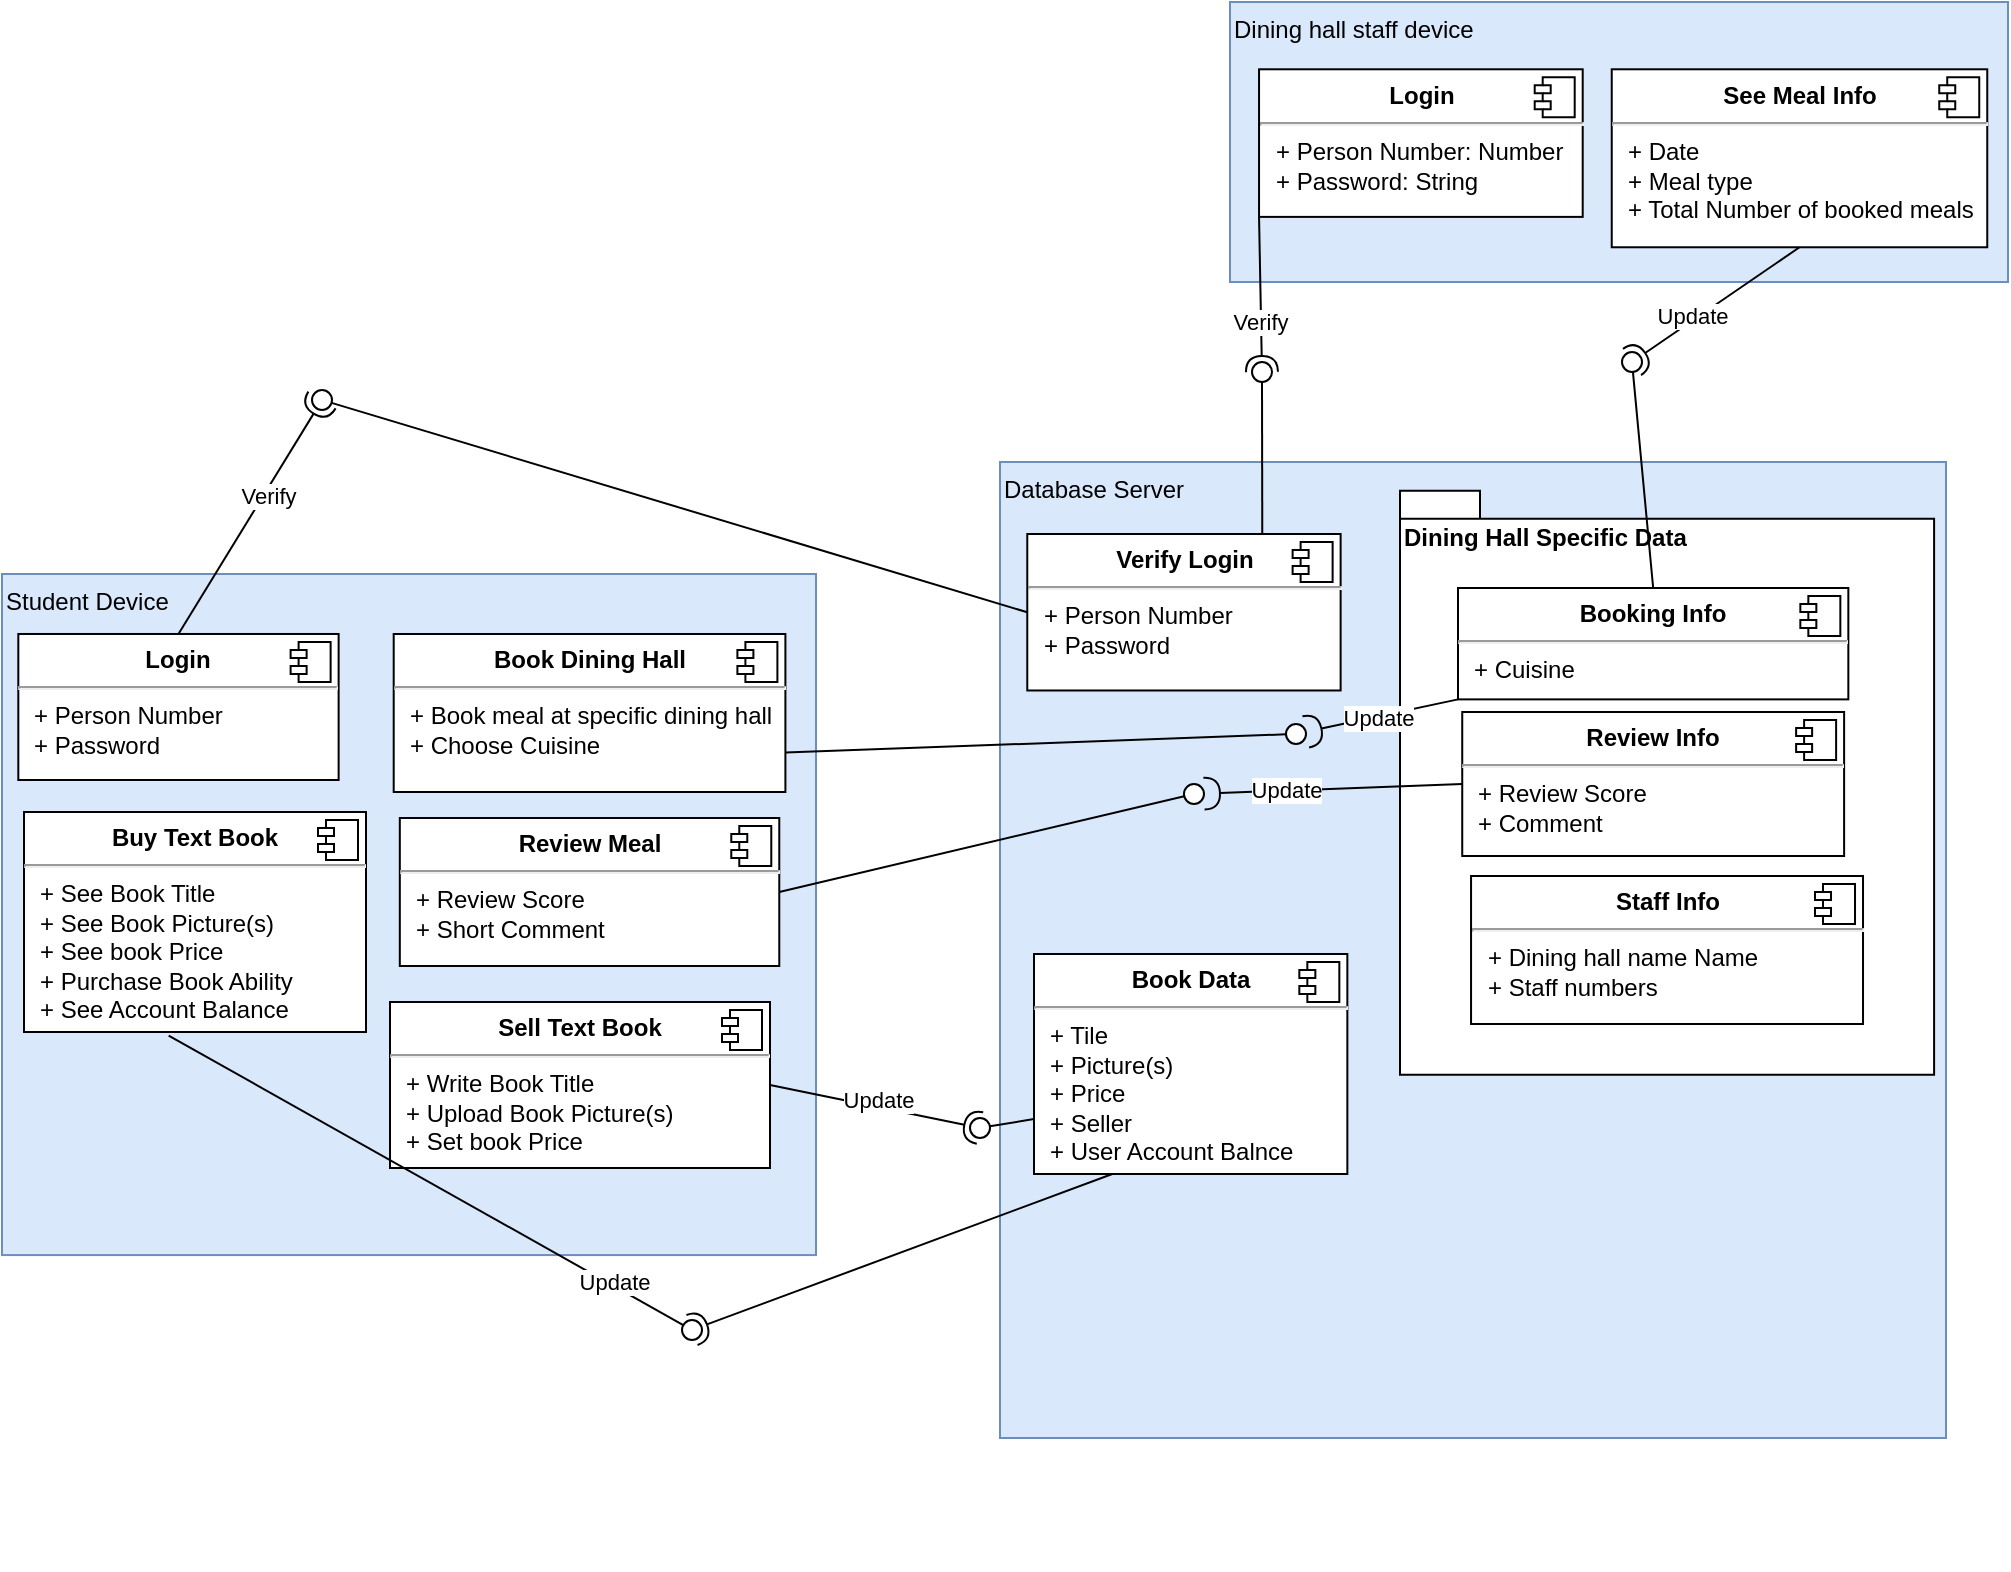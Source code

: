 <mxfile version="13.7.5" type="device"><diagram name="Page-1" id="5f0bae14-7c28-e335-631c-24af17079c00"><mxGraphModel dx="1678" dy="914" grid="0" gridSize="10" guides="1" tooltips="1" connect="1" arrows="1" fold="1" page="1" pageScale="1" pageWidth="1100" pageHeight="850" background="#FFFFFF" math="0" shadow="0"><root><mxCell id="0"/><mxCell id="1" parent="0"/><mxCell id="Oh-3adqw7K7T8iNf7OZb-41" value="" style="group" parent="1" vertex="1" connectable="0"><mxGeometry x="557" y="374" width="473" height="488" as="geometry"/></mxCell><mxCell id="Oh-3adqw7K7T8iNf7OZb-3" value="Database Server" style="rounded=0;whiteSpace=wrap;html=1;verticalAlign=top;align=left;container=1;fillColor=#dae8fc;strokeColor=#6c8ebf;" parent="Oh-3adqw7K7T8iNf7OZb-41" vertex="1"><mxGeometry x="-10" y="-66" width="473" height="488" as="geometry"/></mxCell><mxCell id="Oh-3adqw7K7T8iNf7OZb-18" value="&lt;p style=&quot;margin: 0px ; margin-top: 6px ; text-align: center&quot;&gt;&lt;b&gt;Verify Login&lt;/b&gt;&lt;/p&gt;&lt;hr&gt;&lt;p style=&quot;margin: 0px ; margin-left: 8px&quot;&gt;+ Person Number&lt;br&gt;+ Password&lt;/p&gt;" style="align=left;overflow=fill;html=1;dropTarget=0;" parent="Oh-3adqw7K7T8iNf7OZb-3" vertex="1"><mxGeometry x="13.64" y="36" width="156.67" height="78.24" as="geometry"/></mxCell><mxCell id="Oh-3adqw7K7T8iNf7OZb-19" value="" style="shape=component;jettyWidth=8;jettyHeight=4;" parent="Oh-3adqw7K7T8iNf7OZb-18" vertex="1"><mxGeometry x="1" width="20" height="20" relative="1" as="geometry"><mxPoint x="-24" y="4" as="offset"/></mxGeometry></mxCell><mxCell id="Oh-3adqw7K7T8iNf7OZb-38" value="Dining Hall Specific Data" style="shape=folder;fontStyle=1;spacingTop=10;tabWidth=40;tabHeight=14;tabPosition=left;html=1;align=left;verticalAlign=top;" parent="Oh-3adqw7K7T8iNf7OZb-3" vertex="1"><mxGeometry x="200" y="14.33" width="267.05" height="292.07" as="geometry"/></mxCell><mxCell id="Oh-3adqw7K7T8iNf7OZb-39" value="&lt;p style=&quot;margin: 0px ; margin-top: 6px ; text-align: center&quot;&gt;&lt;b&gt;Booking Info&lt;/b&gt;&lt;/p&gt;&lt;hr&gt;&lt;p style=&quot;margin: 0px ; margin-left: 8px&quot;&gt;+ Cuisine&amp;nbsp;&lt;/p&gt;" style="align=left;overflow=fill;html=1;dropTarget=0;" parent="Oh-3adqw7K7T8iNf7OZb-3" vertex="1"><mxGeometry x="229" y="63" width="195.17" height="55.69" as="geometry"/></mxCell><mxCell id="Oh-3adqw7K7T8iNf7OZb-40" value="" style="shape=component;jettyWidth=8;jettyHeight=4;" parent="Oh-3adqw7K7T8iNf7OZb-39" vertex="1"><mxGeometry x="1" width="20" height="20" relative="1" as="geometry"><mxPoint x="-24" y="4" as="offset"/></mxGeometry></mxCell><mxCell id="Oh-3adqw7K7T8iNf7OZb-21" value="&lt;p style=&quot;margin: 0px ; margin-top: 6px ; text-align: center&quot;&gt;&lt;b&gt;Staff Info&lt;/b&gt;&lt;/p&gt;&lt;hr&gt;&lt;p style=&quot;margin: 0px ; margin-left: 8px&quot;&gt;+ Dining hall name Name&lt;br&gt;+ Staff numbers&amp;nbsp;&lt;/p&gt;" style="align=left;overflow=fill;html=1;dropTarget=0;" parent="Oh-3adqw7K7T8iNf7OZb-3" vertex="1"><mxGeometry x="235.53" y="207" width="195.98" height="74" as="geometry"/></mxCell><mxCell id="Oh-3adqw7K7T8iNf7OZb-22" value="" style="shape=component;jettyWidth=8;jettyHeight=4;" parent="Oh-3adqw7K7T8iNf7OZb-21" vertex="1"><mxGeometry x="1" width="20" height="20" relative="1" as="geometry"><mxPoint x="-24" y="4" as="offset"/></mxGeometry></mxCell><mxCell id="ww1-IJT1YyGTjQz6Kq0K-1" value="&lt;p style=&quot;margin: 0px ; margin-top: 6px ; text-align: center&quot;&gt;&lt;b&gt;Review Info&lt;/b&gt;&lt;/p&gt;&lt;hr&gt;&lt;p style=&quot;margin: 0px ; margin-left: 8px&quot;&gt;+ Review Score&lt;br&gt;+ Comment&amp;nbsp;&lt;/p&gt;" style="align=left;overflow=fill;html=1;dropTarget=0;" parent="Oh-3adqw7K7T8iNf7OZb-3" vertex="1"><mxGeometry x="231.12" y="125" width="190.94" height="72" as="geometry"/></mxCell><mxCell id="ww1-IJT1YyGTjQz6Kq0K-2" value="" style="shape=component;jettyWidth=8;jettyHeight=4;" parent="ww1-IJT1YyGTjQz6Kq0K-1" vertex="1"><mxGeometry x="1" width="20" height="20" relative="1" as="geometry"><mxPoint x="-24" y="4" as="offset"/></mxGeometry></mxCell><mxCell id="ww1-IJT1YyGTjQz6Kq0K-15" value="" style="rounded=0;orthogonalLoop=1;jettySize=auto;html=1;endArrow=halfCircle;endFill=0;endSize=6;strokeWidth=1;exitX=0;exitY=1;exitDx=0;exitDy=0;" parent="Oh-3adqw7K7T8iNf7OZb-3" source="Oh-3adqw7K7T8iNf7OZb-39" target="ww1-IJT1YyGTjQz6Kq0K-16" edge="1"><mxGeometry relative="1" as="geometry"><mxPoint x="6" y="350" as="sourcePoint"/></mxGeometry></mxCell><mxCell id="ww1-IJT1YyGTjQz6Kq0K-16" value="" style="ellipse;whiteSpace=wrap;html=1;fontFamily=Helvetica;fontSize=12;fontColor=#000000;align=center;strokeColor=#000000;fillColor=#ffffff;points=[];aspect=fixed;resizable=0;" parent="Oh-3adqw7K7T8iNf7OZb-3" vertex="1"><mxGeometry x="143" y="131" width="10" height="10" as="geometry"/></mxCell><mxCell id="ww1-IJT1YyGTjQz6Kq0K-10" value="" style="ellipse;whiteSpace=wrap;html=1;fontFamily=Helvetica;fontSize=12;fontColor=#000000;align=center;strokeColor=#000000;fillColor=#ffffff;points=[];aspect=fixed;resizable=0;" parent="Oh-3adqw7K7T8iNf7OZb-3" vertex="1"><mxGeometry x="91.996" y="161.004" width="10" height="10" as="geometry"/></mxCell><mxCell id="ww1-IJT1YyGTjQz6Kq0K-9" value="" style="rounded=0;orthogonalLoop=1;jettySize=auto;html=1;endArrow=halfCircle;endFill=0;endSize=6;strokeWidth=1;exitX=0;exitY=0.5;exitDx=0;exitDy=0;" parent="Oh-3adqw7K7T8iNf7OZb-3" source="ww1-IJT1YyGTjQz6Kq0K-1" target="ww1-IJT1YyGTjQz6Kq0K-10" edge="1"><mxGeometry relative="1" as="geometry"><mxPoint x="6.996" y="467.035" as="sourcePoint"/></mxGeometry></mxCell><mxCell id="ww1-IJT1YyGTjQz6Kq0K-60" value="Update" style="edgeLabel;html=1;align=center;verticalAlign=middle;resizable=0;points=[];" parent="Oh-3adqw7K7T8iNf7OZb-3" vertex="1" connectable="0"><mxGeometry x="188.997" y="128.002" as="geometry"/></mxCell><mxCell id="ww1-IJT1YyGTjQz6Kq0K-59" value="Update" style="edgeLabel;html=1;align=center;verticalAlign=middle;resizable=0;points=[];" parent="Oh-3adqw7K7T8iNf7OZb-3" vertex="1" connectable="0"><mxGeometry x="142.997" y="164.002" as="geometry"/></mxCell><mxCell id="ww1-IJT1YyGTjQz6Kq0K-64" value="&lt;p style=&quot;margin: 0px ; margin-top: 6px ; text-align: center&quot;&gt;&lt;b&gt;Book Data&lt;/b&gt;&lt;/p&gt;&lt;hr&gt;&lt;p style=&quot;margin: 0px ; margin-left: 8px&quot;&gt;+ Tile&lt;br&gt;+ Picture(s)&lt;/p&gt;&lt;p style=&quot;margin: 0px ; margin-left: 8px&quot;&gt;+ Price&lt;/p&gt;&lt;p style=&quot;margin: 0px ; margin-left: 8px&quot;&gt;+ Seller&lt;/p&gt;&lt;p style=&quot;margin: 0px ; margin-left: 8px&quot;&gt;+ User Account Balnce&lt;/p&gt;" style="align=left;overflow=fill;html=1;dropTarget=0;" parent="Oh-3adqw7K7T8iNf7OZb-3" vertex="1"><mxGeometry x="17" y="246" width="156.67" height="110" as="geometry"/></mxCell><mxCell id="ww1-IJT1YyGTjQz6Kq0K-65" value="" style="shape=component;jettyWidth=8;jettyHeight=4;" parent="ww1-IJT1YyGTjQz6Kq0K-64" vertex="1"><mxGeometry x="1" width="20" height="20" relative="1" as="geometry"><mxPoint x="-24" y="4" as="offset"/></mxGeometry></mxCell><mxCell id="Oh-3adqw7K7T8iNf7OZb-20" value="" style="group" parent="1" vertex="1" connectable="0"><mxGeometry x="48" y="364" width="407" height="397" as="geometry"/></mxCell><mxCell id="Oh-3adqw7K7T8iNf7OZb-1" value="Student Device" style="rounded=0;whiteSpace=wrap;html=1;verticalAlign=top;align=left;fillColor=#dae8fc;strokeColor=#6c8ebf;" parent="Oh-3adqw7K7T8iNf7OZb-20" vertex="1"><mxGeometry width="407" height="340.538" as="geometry"/></mxCell><mxCell id="Oh-3adqw7K7T8iNf7OZb-12" value="&lt;p style=&quot;margin: 0px ; margin-top: 6px ; text-align: center&quot;&gt;&lt;b&gt;Login&lt;/b&gt;&lt;/p&gt;&lt;hr&gt;&lt;p style=&quot;margin: 0px ; margin-left: 8px&quot;&gt;+ Person Number&lt;br&gt;+ Password&lt;/p&gt;" style="align=left;overflow=fill;html=1;dropTarget=0;" parent="Oh-3adqw7K7T8iNf7OZb-20" vertex="1"><mxGeometry x="8.16" y="29.99" width="160.15" height="73.01" as="geometry"/></mxCell><mxCell id="Oh-3adqw7K7T8iNf7OZb-13" value="" style="shape=component;jettyWidth=8;jettyHeight=4;" parent="Oh-3adqw7K7T8iNf7OZb-12" vertex="1"><mxGeometry x="1" width="20" height="20" relative="1" as="geometry"><mxPoint x="-24" y="4" as="offset"/></mxGeometry></mxCell><mxCell id="Oh-3adqw7K7T8iNf7OZb-16" value="&lt;p style=&quot;margin: 0px ; margin-top: 6px ; text-align: center&quot;&gt;&lt;b&gt;Book Dining Hall&lt;/b&gt;&lt;/p&gt;&lt;hr&gt;&lt;p style=&quot;margin: 0px ; margin-left: 8px&quot;&gt;+&amp;nbsp;Book meal at specific dining hall&lt;/p&gt;&lt;p style=&quot;margin: 0px ; margin-left: 8px&quot;&gt;+ Choose Cuisine&amp;nbsp;&lt;/p&gt;" style="align=left;overflow=fill;html=1;dropTarget=0;" parent="Oh-3adqw7K7T8iNf7OZb-20" vertex="1"><mxGeometry x="195.85" y="30" width="195.85" height="79" as="geometry"/></mxCell><mxCell id="Oh-3adqw7K7T8iNf7OZb-17" value="" style="shape=component;jettyWidth=8;jettyHeight=4;" parent="Oh-3adqw7K7T8iNf7OZb-16" vertex="1"><mxGeometry x="1" width="20" height="20" relative="1" as="geometry"><mxPoint x="-24" y="4" as="offset"/></mxGeometry></mxCell><mxCell id="ww1-IJT1YyGTjQz6Kq0K-3" value="&lt;p style=&quot;margin: 0px ; margin-top: 6px ; text-align: center&quot;&gt;&lt;b&gt;Review Meal&lt;/b&gt;&lt;/p&gt;&lt;hr&gt;&lt;p style=&quot;margin: 0px ; margin-left: 8px&quot;&gt;+ Review Score&lt;br&gt;+ Short Comment&amp;nbsp;&lt;/p&gt;" style="align=left;overflow=fill;html=1;dropTarget=0;" parent="Oh-3adqw7K7T8iNf7OZb-20" vertex="1"><mxGeometry x="198.91" y="122" width="189.73" height="74" as="geometry"/></mxCell><mxCell id="ww1-IJT1YyGTjQz6Kq0K-4" value="" style="shape=component;jettyWidth=8;jettyHeight=4;" parent="ww1-IJT1YyGTjQz6Kq0K-3" vertex="1"><mxGeometry x="1" width="20" height="20" relative="1" as="geometry"><mxPoint x="-24" y="4" as="offset"/></mxGeometry></mxCell><mxCell id="ww1-IJT1YyGTjQz6Kq0K-54" value="&lt;p style=&quot;margin: 0px ; margin-top: 6px ; text-align: center&quot;&gt;&lt;b&gt;Buy Text Book&lt;/b&gt;&lt;/p&gt;&lt;hr&gt;&lt;p style=&quot;margin: 0px ; margin-left: 8px&quot;&gt;+ See Book Title&lt;br&gt;+ See Book Picture(s)&lt;/p&gt;&lt;p style=&quot;margin: 0px ; margin-left: 8px&quot;&gt;+ See book Price&amp;nbsp;&lt;/p&gt;&lt;p style=&quot;margin: 0px ; margin-left: 8px&quot;&gt;+ Purchase Book Ability&lt;/p&gt;&lt;p style=&quot;margin: 0px ; margin-left: 8px&quot;&gt;+ See Account Balance &amp;nbsp;&lt;/p&gt;" style="align=left;overflow=fill;html=1;dropTarget=0;" parent="Oh-3adqw7K7T8iNf7OZb-20" vertex="1"><mxGeometry x="11" y="119" width="171" height="110" as="geometry"/></mxCell><mxCell id="ww1-IJT1YyGTjQz6Kq0K-55" value="" style="shape=component;jettyWidth=8;jettyHeight=4;" parent="ww1-IJT1YyGTjQz6Kq0K-54" vertex="1"><mxGeometry x="1" width="20" height="20" relative="1" as="geometry"><mxPoint x="-24" y="4" as="offset"/></mxGeometry></mxCell><mxCell id="ww1-IJT1YyGTjQz6Kq0K-56" value="&lt;p style=&quot;margin: 0px ; margin-top: 6px ; text-align: center&quot;&gt;&lt;b&gt;Sell Text Book&lt;/b&gt;&lt;/p&gt;&lt;hr&gt;&lt;p style=&quot;margin: 0px ; margin-left: 8px&quot;&gt;+ Write Book Title&lt;br&gt;+ Upload Book Picture(s)&lt;/p&gt;&lt;p style=&quot;margin: 0px ; margin-left: 8px&quot;&gt;+ Set book Price &amp;nbsp;&amp;nbsp;&lt;/p&gt;" style="align=left;overflow=fill;html=1;dropTarget=0;" parent="Oh-3adqw7K7T8iNf7OZb-20" vertex="1"><mxGeometry x="194" y="214" width="190" height="83" as="geometry"/></mxCell><mxCell id="ww1-IJT1YyGTjQz6Kq0K-57" value="" style="shape=component;jettyWidth=8;jettyHeight=4;" parent="ww1-IJT1YyGTjQz6Kq0K-56" vertex="1"><mxGeometry x="1" width="20" height="20" relative="1" as="geometry"><mxPoint x="-24" y="4" as="offset"/></mxGeometry></mxCell><mxCell id="Oh-3adqw7K7T8iNf7OZb-26" value="" style="group" parent="1" vertex="1" connectable="0"><mxGeometry x="662" y="78" width="389" height="140" as="geometry"/></mxCell><mxCell id="Oh-3adqw7K7T8iNf7OZb-5" value="Dining hall staff device" style="rounded=0;whiteSpace=wrap;html=1;align=left;horizontal=1;verticalAlign=top;fillColor=#dae8fc;strokeColor=#6c8ebf;" parent="Oh-3adqw7K7T8iNf7OZb-26" vertex="1"><mxGeometry width="389.0" height="140" as="geometry"/></mxCell><mxCell id="Oh-3adqw7K7T8iNf7OZb-14" value="&lt;p style=&quot;margin: 0px ; margin-top: 6px ; text-align: center&quot;&gt;&lt;b&gt;Login&lt;/b&gt;&lt;/p&gt;&lt;hr&gt;&lt;p style=&quot;margin: 0px ; margin-left: 8px&quot;&gt;+ Person Number: Number&lt;br&gt;+ Password: String&lt;/p&gt;" style="align=left;overflow=fill;html=1;dropTarget=0;" parent="Oh-3adqw7K7T8iNf7OZb-26" vertex="1"><mxGeometry x="14.524" y="33.643" width="161.826" height="73.798" as="geometry"/></mxCell><mxCell id="Oh-3adqw7K7T8iNf7OZb-15" value="" style="shape=component;jettyWidth=8;jettyHeight=4;" parent="Oh-3adqw7K7T8iNf7OZb-14" vertex="1"><mxGeometry x="1" width="20" height="20" relative="1" as="geometry"><mxPoint x="-24" y="4" as="offset"/></mxGeometry></mxCell><mxCell id="Oh-3adqw7K7T8iNf7OZb-23" value="&lt;p style=&quot;margin: 0px ; margin-top: 6px ; text-align: center&quot;&gt;&lt;b&gt;See Meal Info&lt;/b&gt;&lt;/p&gt;&lt;hr&gt;&lt;p style=&quot;margin: 0px ; margin-left: 8px&quot;&gt;+ Date&lt;br&gt;+ Meal type&lt;/p&gt;&lt;p style=&quot;margin: 0px ; margin-left: 8px&quot;&gt;+ Total Number of booked meals&lt;/p&gt;" style="align=left;overflow=fill;html=1;dropTarget=0;" parent="Oh-3adqw7K7T8iNf7OZb-26" vertex="1"><mxGeometry x="190.869" y="33.643" width="187.757" height="88.992" as="geometry"/></mxCell><mxCell id="Oh-3adqw7K7T8iNf7OZb-24" value="" style="shape=component;jettyWidth=8;jettyHeight=4;" parent="Oh-3adqw7K7T8iNf7OZb-23" vertex="1"><mxGeometry x="1" width="20" height="20" relative="1" as="geometry"><mxPoint x="-24" y="4" as="offset"/></mxGeometry></mxCell><mxCell id="Oh-3adqw7K7T8iNf7OZb-27" value="" style="rounded=0;orthogonalLoop=1;jettySize=auto;html=1;endArrow=none;endFill=0;exitX=0;exitY=0.5;exitDx=0;exitDy=0;" parent="1" source="Oh-3adqw7K7T8iNf7OZb-18" target="Oh-3adqw7K7T8iNf7OZb-29" edge="1"><mxGeometry relative="1" as="geometry"><mxPoint x="491" y="384" as="sourcePoint"/></mxGeometry></mxCell><mxCell id="Oh-3adqw7K7T8iNf7OZb-28" value="" style="rounded=0;orthogonalLoop=1;jettySize=auto;html=1;endArrow=halfCircle;endFill=0;entryX=0.5;entryY=0.5;entryDx=0;entryDy=0;endSize=6;strokeWidth=1;exitX=0.5;exitY=0;exitDx=0;exitDy=0;horizontal=0;" parent="1" source="Oh-3adqw7K7T8iNf7OZb-12" target="Oh-3adqw7K7T8iNf7OZb-29" edge="1"><mxGeometry relative="1" as="geometry"><mxPoint x="531" y="384" as="sourcePoint"/></mxGeometry></mxCell><mxCell id="Oh-3adqw7K7T8iNf7OZb-30" value="Verify" style="edgeLabel;html=1;align=center;verticalAlign=middle;resizable=0;points=[];" parent="Oh-3adqw7K7T8iNf7OZb-28" vertex="1" connectable="0"><mxGeometry x="0.205" y="-2" relative="1" as="geometry"><mxPoint as="offset"/></mxGeometry></mxCell><mxCell id="Oh-3adqw7K7T8iNf7OZb-29" value="" style="ellipse;whiteSpace=wrap;html=1;fontFamily=Helvetica;fontSize=12;fontColor=#000000;align=center;strokeColor=#000000;fillColor=#ffffff;points=[];aspect=fixed;resizable=0;" parent="1" vertex="1"><mxGeometry x="203" y="272" width="10" height="10" as="geometry"/></mxCell><mxCell id="Oh-3adqw7K7T8iNf7OZb-31" value="" style="rounded=0;orthogonalLoop=1;jettySize=auto;html=1;endArrow=none;endFill=0;exitX=0.75;exitY=0;exitDx=0;exitDy=0;" parent="1" source="Oh-3adqw7K7T8iNf7OZb-18" target="Oh-3adqw7K7T8iNf7OZb-33" edge="1"><mxGeometry relative="1" as="geometry"><mxPoint x="500" y="459" as="sourcePoint"/></mxGeometry></mxCell><mxCell id="Oh-3adqw7K7T8iNf7OZb-32" value="" style="rounded=0;orthogonalLoop=1;jettySize=auto;html=1;endArrow=halfCircle;endFill=0;entryX=0.5;entryY=0.5;entryDx=0;entryDy=0;endSize=6;strokeWidth=1;exitX=0;exitY=1;exitDx=0;exitDy=0;" parent="1" source="Oh-3adqw7K7T8iNf7OZb-14" target="Oh-3adqw7K7T8iNf7OZb-33" edge="1"><mxGeometry relative="1" as="geometry"><mxPoint x="531" y="384" as="sourcePoint"/></mxGeometry></mxCell><mxCell id="Oh-3adqw7K7T8iNf7OZb-34" value="Verify" style="edgeLabel;html=1;align=center;verticalAlign=middle;resizable=0;points=[];" parent="Oh-3adqw7K7T8iNf7OZb-32" vertex="1" connectable="0"><mxGeometry x="-0.006" y="-1" relative="1" as="geometry"><mxPoint x="0.27" y="14.21" as="offset"/></mxGeometry></mxCell><mxCell id="Oh-3adqw7K7T8iNf7OZb-33" value="" style="ellipse;whiteSpace=wrap;html=1;fontFamily=Helvetica;fontSize=12;fontColor=#000000;align=center;strokeColor=#000000;fillColor=#ffffff;points=[];aspect=fixed;resizable=0;" parent="1" vertex="1"><mxGeometry x="673" y="258" width="10" height="10" as="geometry"/></mxCell><mxCell id="Oh-3adqw7K7T8iNf7OZb-42" value="" style="rounded=0;orthogonalLoop=1;jettySize=auto;html=1;endArrow=none;endFill=0;exitX=0.5;exitY=0;exitDx=0;exitDy=0;" parent="1" source="Oh-3adqw7K7T8iNf7OZb-39" target="Oh-3adqw7K7T8iNf7OZb-44" edge="1"><mxGeometry relative="1" as="geometry"><mxPoint x="477" y="435" as="sourcePoint"/></mxGeometry></mxCell><mxCell id="Oh-3adqw7K7T8iNf7OZb-43" value="" style="rounded=0;orthogonalLoop=1;jettySize=auto;html=1;endArrow=halfCircle;endFill=0;entryX=0.5;entryY=0.5;entryDx=0;entryDy=0;endSize=6;strokeWidth=1;exitX=0.5;exitY=1;exitDx=0;exitDy=0;" parent="1" source="Oh-3adqw7K7T8iNf7OZb-23" target="Oh-3adqw7K7T8iNf7OZb-44" edge="1"><mxGeometry relative="1" as="geometry"><mxPoint x="517" y="435" as="sourcePoint"/></mxGeometry></mxCell><mxCell id="Oh-3adqw7K7T8iNf7OZb-45" value="Update" style="edgeLabel;html=1;align=center;verticalAlign=middle;resizable=0;points=[];" parent="Oh-3adqw7K7T8iNf7OZb-43" vertex="1" connectable="0"><mxGeometry x="0.121" y="3" relative="1" as="geometry"><mxPoint x="-8.69" y="-0.13" as="offset"/></mxGeometry></mxCell><mxCell id="Oh-3adqw7K7T8iNf7OZb-44" value="" style="ellipse;whiteSpace=wrap;html=1;fontFamily=Helvetica;fontSize=12;fontColor=#000000;align=center;strokeColor=#000000;fillColor=#ffffff;points=[];aspect=fixed;resizable=0;" parent="1" vertex="1"><mxGeometry x="858" y="253" width="10" height="10" as="geometry"/></mxCell><mxCell id="ww1-IJT1YyGTjQz6Kq0K-8" value="" style="rounded=0;orthogonalLoop=1;jettySize=auto;html=1;endArrow=none;endFill=0;exitX=1;exitY=0.5;exitDx=0;exitDy=0;" parent="1" source="ww1-IJT1YyGTjQz6Kq0K-3" target="ww1-IJT1YyGTjQz6Kq0K-10" edge="1"><mxGeometry relative="1" as="geometry"><mxPoint x="498" y="481" as="sourcePoint"/></mxGeometry></mxCell><mxCell id="ww1-IJT1YyGTjQz6Kq0K-14" value="" style="rounded=0;orthogonalLoop=1;jettySize=auto;html=1;endArrow=none;endFill=0;exitX=1;exitY=0.75;exitDx=0;exitDy=0;" parent="1" source="Oh-3adqw7K7T8iNf7OZb-16" target="ww1-IJT1YyGTjQz6Kq0K-16" edge="1"><mxGeometry relative="1" as="geometry"><mxPoint x="498" y="487" as="sourcePoint"/></mxGeometry></mxCell><mxCell id="ww1-IJT1YyGTjQz6Kq0K-66" value="" style="rounded=0;orthogonalLoop=1;jettySize=auto;html=1;endArrow=none;endFill=0;fontColor=#FFFFFF;exitX=0;exitY=0.75;exitDx=0;exitDy=0;" parent="1" source="ww1-IJT1YyGTjQz6Kq0K-64" target="ww1-IJT1YyGTjQz6Kq0K-68" edge="1"><mxGeometry relative="1" as="geometry"><mxPoint x="568" y="557" as="sourcePoint"/></mxGeometry></mxCell><mxCell id="ww1-IJT1YyGTjQz6Kq0K-67" value="" style="rounded=0;orthogonalLoop=1;jettySize=auto;html=1;endArrow=halfCircle;endFill=0;entryX=0.5;entryY=0.5;entryDx=0;entryDy=0;endSize=6;strokeWidth=1;fontColor=#FFFFFF;exitX=1;exitY=0.5;exitDx=0;exitDy=0;" parent="1" source="ww1-IJT1YyGTjQz6Kq0K-56" target="ww1-IJT1YyGTjQz6Kq0K-68" edge="1"><mxGeometry relative="1" as="geometry"><mxPoint x="608" y="557" as="sourcePoint"/></mxGeometry></mxCell><mxCell id="ww1-IJT1YyGTjQz6Kq0K-68" value="" style="ellipse;whiteSpace=wrap;html=1;fontFamily=Helvetica;fontSize=12;fontColor=#000000;align=center;strokeColor=#000000;fillColor=#ffffff;points=[];aspect=fixed;resizable=0;labelBackgroundColor=#000000;" parent="1" vertex="1"><mxGeometry x="532" y="636" width="10" height="10" as="geometry"/></mxCell><mxCell id="ww1-IJT1YyGTjQz6Kq0K-69" value="Update" style="edgeLabel;html=1;align=center;verticalAlign=middle;resizable=0;points=[];" parent="1" vertex="1" connectable="0"><mxGeometry x="485.004" y="628.003" as="geometry"><mxPoint x="1" y="-1" as="offset"/></mxGeometry></mxCell><mxCell id="ww1-IJT1YyGTjQz6Kq0K-70" value="" style="rounded=0;orthogonalLoop=1;jettySize=auto;html=1;endArrow=none;endFill=0;fontColor=#FFFFFF;exitX=0.423;exitY=1.016;exitDx=0;exitDy=0;exitPerimeter=0;" parent="1" source="ww1-IJT1YyGTjQz6Kq0K-54" target="ww1-IJT1YyGTjQz6Kq0K-72" edge="1"><mxGeometry relative="1" as="geometry"><mxPoint x="564" y="587" as="sourcePoint"/></mxGeometry></mxCell><mxCell id="ww1-IJT1YyGTjQz6Kq0K-71" value="" style="rounded=0;orthogonalLoop=1;jettySize=auto;html=1;endArrow=halfCircle;endFill=0;entryX=0.5;entryY=0.5;entryDx=0;entryDy=0;endSize=6;strokeWidth=1;fontColor=#FFFFFF;exitX=0.25;exitY=1;exitDx=0;exitDy=0;" parent="1" source="ww1-IJT1YyGTjQz6Kq0K-64" target="ww1-IJT1YyGTjQz6Kq0K-72" edge="1"><mxGeometry relative="1" as="geometry"><mxPoint x="604" y="587" as="sourcePoint"/></mxGeometry></mxCell><mxCell id="ww1-IJT1YyGTjQz6Kq0K-72" value="" style="ellipse;whiteSpace=wrap;html=1;fontFamily=Helvetica;fontSize=12;fontColor=#000000;align=center;strokeColor=#000000;fillColor=#ffffff;points=[];aspect=fixed;resizable=0;labelBackgroundColor=#000000;" parent="1" vertex="1"><mxGeometry x="388" y="737" width="10" height="10" as="geometry"/></mxCell><mxCell id="ww1-IJT1YyGTjQz6Kq0K-73" value="Update" style="edgeLabel;html=1;align=center;verticalAlign=middle;resizable=0;points=[];" parent="1" vertex="1" connectable="0"><mxGeometry x="353.004" y="719.003" as="geometry"><mxPoint x="1" y="-1" as="offset"/></mxGeometry></mxCell></root></mxGraphModel></diagram></mxfile>